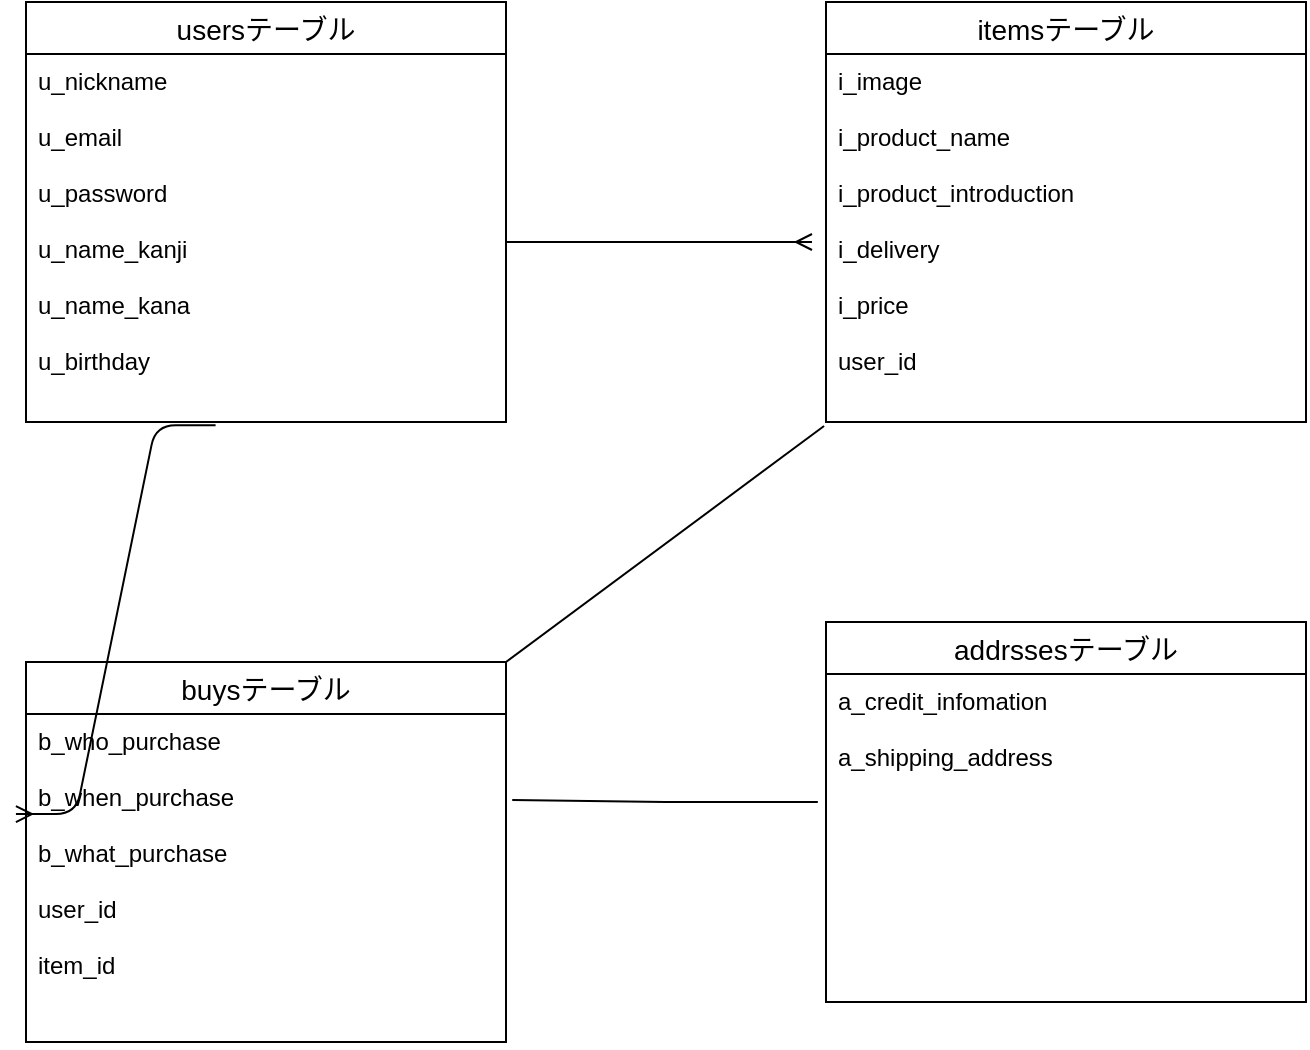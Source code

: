 <mxfile version="13.6.5">
    <diagram id="jEGH-BQR9BrzP0pOmOPS" name="ページ1">
        <mxGraphModel dx="922" dy="703" grid="1" gridSize="10" guides="1" tooltips="1" connect="1" arrows="1" fold="1" page="1" pageScale="1" pageWidth="827" pageHeight="1169" math="0" shadow="0">
            <root>
                <mxCell id="0"/>
                <mxCell id="1" parent="0"/>
                <mxCell id="74" value="usersテーブル" style="swimlane;fontStyle=0;childLayout=stackLayout;horizontal=1;startSize=26;horizontalStack=0;resizeParent=1;resizeParentMax=0;resizeLast=0;collapsible=1;marginBottom=0;align=center;fontSize=14;" parent="1" vertex="1">
                    <mxGeometry x="80" y="80" width="240" height="210" as="geometry"/>
                </mxCell>
                <mxCell id="75" value="u_nickname&#10;&#10;u_email&#10;&#10;u_password&#10;&#10;u_name_kanji&#10;&#10;u_name_kana&#10;&#10;u_birthday" style="text;strokeColor=none;fillColor=none;spacingLeft=4;spacingRight=4;overflow=hidden;rotatable=0;points=[[0,0.5],[1,0.5]];portConstraint=eastwest;fontSize=12;" parent="74" vertex="1">
                    <mxGeometry y="26" width="240" height="184" as="geometry"/>
                </mxCell>
                <mxCell id="91" value="itemsテーブル" style="swimlane;fontStyle=0;childLayout=stackLayout;horizontal=1;startSize=26;horizontalStack=0;resizeParent=1;resizeParentMax=0;resizeLast=0;collapsible=1;marginBottom=0;align=center;fontSize=14;" parent="1" vertex="1">
                    <mxGeometry x="480" y="80" width="240" height="210" as="geometry"/>
                </mxCell>
                <mxCell id="92" value="i_image&#10;&#10;i_product_name&#10;&#10;i_product_introduction&#10;&#10;i_delivery&#10;&#10;i_price&#10;&#10;user_id" style="text;strokeColor=none;fillColor=none;spacingLeft=4;spacingRight=4;overflow=hidden;rotatable=0;points=[[0,0.5],[1,0.5]];portConstraint=eastwest;fontSize=12;" parent="91" vertex="1">
                    <mxGeometry y="26" width="240" height="184" as="geometry"/>
                </mxCell>
                <mxCell id="112" value="addrssesテーブル" style="swimlane;fontStyle=0;childLayout=stackLayout;horizontal=1;startSize=26;horizontalStack=0;resizeParent=1;resizeParentMax=0;resizeLast=0;collapsible=1;marginBottom=0;align=center;fontSize=14;" parent="1" vertex="1">
                    <mxGeometry x="480" y="390" width="240" height="190" as="geometry"/>
                </mxCell>
                <mxCell id="113" value="a_credit_infomation&#10;&#10;a_shipping_address" style="text;strokeColor=none;fillColor=none;spacingLeft=4;spacingRight=4;overflow=hidden;rotatable=0;points=[[0,0.5],[1,0.5]];portConstraint=eastwest;fontSize=12;" parent="112" vertex="1">
                    <mxGeometry y="26" width="240" height="164" as="geometry"/>
                </mxCell>
                <mxCell id="116" value="" style="edgeStyle=entityRelationEdgeStyle;fontSize=12;html=1;endArrow=ERmany;endFill=0;" parent="1" edge="1">
                    <mxGeometry width="100" height="100" relative="1" as="geometry">
                        <mxPoint x="320" y="200" as="sourcePoint"/>
                        <mxPoint x="473" y="200" as="targetPoint"/>
                    </mxGeometry>
                </mxCell>
                <mxCell id="95" value="buysテーブル" style="swimlane;fontStyle=0;childLayout=stackLayout;horizontal=1;startSize=26;horizontalStack=0;resizeParent=1;resizeParentMax=0;resizeLast=0;collapsible=1;marginBottom=0;align=center;fontSize=14;" parent="1" vertex="1">
                    <mxGeometry x="80" y="410" width="240" height="190" as="geometry"/>
                </mxCell>
                <mxCell id="96" value="b_who_purchase&#10;&#10;b_when_purchase&#10;&#10;b_what_purchase&#10;&#10;user_id&#10;&#10;item_id" style="text;strokeColor=none;fillColor=none;spacingLeft=4;spacingRight=4;overflow=hidden;rotatable=0;points=[[0,0.5],[1,0.5]];portConstraint=eastwest;fontSize=12;" parent="95" vertex="1">
                    <mxGeometry y="26" width="240" height="164" as="geometry"/>
                </mxCell>
                <mxCell id="132" value="" style="endArrow=none;html=1;exitX=1.013;exitY=0.262;exitDx=0;exitDy=0;exitPerimeter=0;entryX=-0.017;entryY=0.39;entryDx=0;entryDy=0;entryPerimeter=0;" parent="1" source="96" target="113" edge="1">
                    <mxGeometry width="50" height="50" relative="1" as="geometry">
                        <mxPoint x="390" y="390" as="sourcePoint"/>
                        <mxPoint x="440" y="340" as="targetPoint"/>
                        <Array as="points">
                            <mxPoint x="400" y="480"/>
                        </Array>
                    </mxGeometry>
                </mxCell>
                <mxCell id="133" value="" style="endArrow=none;html=1;exitX=1;exitY=0;exitDx=0;exitDy=0;entryX=-0.004;entryY=1.011;entryDx=0;entryDy=0;entryPerimeter=0;" parent="1" source="95" target="92" edge="1">
                    <mxGeometry width="50" height="50" relative="1" as="geometry">
                        <mxPoint x="390" y="390" as="sourcePoint"/>
                        <mxPoint x="440" y="340" as="targetPoint"/>
                    </mxGeometry>
                </mxCell>
                <mxCell id="134" value="" style="edgeStyle=entityRelationEdgeStyle;fontSize=12;html=1;endArrow=ERmany;entryX=-0.021;entryY=0.305;entryDx=0;entryDy=0;entryPerimeter=0;exitX=0.395;exitY=1.009;exitDx=0;exitDy=0;exitPerimeter=0;" parent="1" source="75" target="96" edge="1">
                    <mxGeometry width="100" height="100" relative="1" as="geometry">
                        <mxPoint x="190" y="330" as="sourcePoint"/>
                        <mxPoint x="460" y="310" as="targetPoint"/>
                    </mxGeometry>
                </mxCell>
            </root>
        </mxGraphModel>
    </diagram>
</mxfile>
